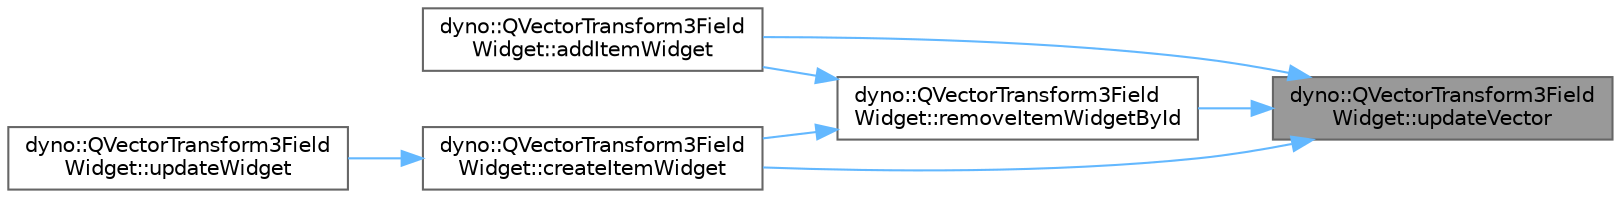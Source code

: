 digraph "dyno::QVectorTransform3FieldWidget::updateVector"
{
 // LATEX_PDF_SIZE
  bgcolor="transparent";
  edge [fontname=Helvetica,fontsize=10,labelfontname=Helvetica,labelfontsize=10];
  node [fontname=Helvetica,fontsize=10,shape=box,height=0.2,width=0.4];
  rankdir="RL";
  Node1 [id="Node000001",label="dyno::QVectorTransform3Field\lWidget::updateVector",height=0.2,width=0.4,color="gray40", fillcolor="grey60", style="filled", fontcolor="black",tooltip="Update \"std::vector<Transform3f> mVec\"."];
  Node1 -> Node2 [id="edge1_Node000001_Node000002",dir="back",color="steelblue1",style="solid",tooltip=" "];
  Node2 [id="Node000002",label="dyno::QVectorTransform3Field\lWidget::addItemWidget",height=0.2,width=0.4,color="grey40", fillcolor="white", style="filled",URL="$classdyno_1_1_q_vector_transform3_field_widget.html#a98c171cc10c0972b20bbcf46e30d5295",tooltip="Called when the QPushButton* addItembutton is clicked."];
  Node1 -> Node3 [id="edge2_Node000001_Node000003",dir="back",color="steelblue1",style="solid",tooltip=" "];
  Node3 [id="Node000003",label="dyno::QVectorTransform3Field\lWidget::createItemWidget",height=0.2,width=0.4,color="grey40", fillcolor="white", style="filled",URL="$classdyno_1_1_q_vector_transform3_field_widget.html#a0a788b0006342939360a6ef13db01d92",tooltip="Creating Vector Elements(std::vector<mVectorTransformItemLayout*>) from fields."];
  Node3 -> Node4 [id="edge3_Node000003_Node000004",dir="back",color="steelblue1",style="solid",tooltip=" "];
  Node4 [id="Node000004",label="dyno::QVectorTransform3Field\lWidget::updateWidget",height=0.2,width=0.4,color="grey40", fillcolor="white", style="filled",URL="$classdyno_1_1_q_vector_transform3_field_widget.html#a2e2e7031ed617b52611dc9a8d44a4ccb",tooltip="Called when the field is updated."];
  Node1 -> Node5 [id="edge4_Node000001_Node000005",dir="back",color="steelblue1",style="solid",tooltip=" "];
  Node5 [id="Node000005",label="dyno::QVectorTransform3Field\lWidget::removeItemWidgetById",height=0.2,width=0.4,color="grey40", fillcolor="white", style="filled",URL="$classdyno_1_1_q_vector_transform3_field_widget.html#a74efd7b21e2a3b40b8f921153e7f83a5",tooltip="Called when the \"mVectorTransformItemLayout::QPushButton* removeButton\" is clicked."];
  Node5 -> Node2 [id="edge5_Node000005_Node000002",dir="back",color="steelblue1",style="solid",tooltip=" "];
  Node5 -> Node3 [id="edge6_Node000005_Node000003",dir="back",color="steelblue1",style="solid",tooltip=" "];
}
